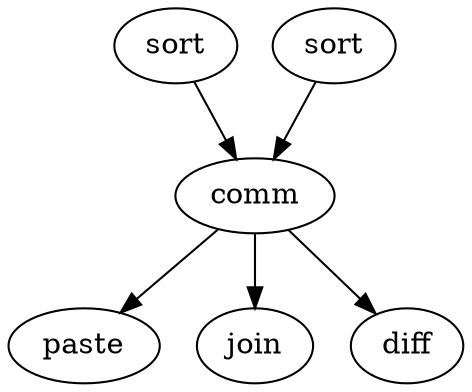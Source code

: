 digraph {
	n0 [label="sort"];
	n0 -> n1;
	n1 [label="comm"];
	n1 -> n2;
	n1 -> n3;
	n1 -> n4;
	n2 [label="paste"];
	n3 [label="join"];
	n4 [label="diff"];
	n5 [label="sort"];
	n5 -> n1;
}